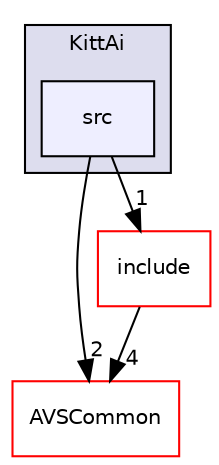 digraph "/avs-cpp-sdk-tools/cm/autoCM_publicRepo/avs-device-sdk/KWD/KittAi/src" {
  compound=true
  node [ fontsize="10", fontname="Helvetica"];
  edge [ labelfontsize="10", labelfontname="Helvetica"];
  subgraph clusterdir_07f50320bebe2b4870f5c0b96b76b257 {
    graph [ bgcolor="#ddddee", pencolor="black", label="KittAi" fontname="Helvetica", fontsize="10", URL="dir_07f50320bebe2b4870f5c0b96b76b257.html"]
  dir_499e7ac8acecf2eeebbbfd18882b6fc2 [shape=box, label="src", style="filled", fillcolor="#eeeeff", pencolor="black", URL="dir_499e7ac8acecf2eeebbbfd18882b6fc2.html"];
  }
  dir_13e65effb2bde530b17b3d5eefcd0266 [shape=box label="AVSCommon" fillcolor="white" style="filled" color="red" URL="dir_13e65effb2bde530b17b3d5eefcd0266.html"];
  dir_729485d88e0eb81a3a496bdd4eb780b4 [shape=box label="include" fillcolor="white" style="filled" color="red" URL="dir_729485d88e0eb81a3a496bdd4eb780b4.html"];
  dir_729485d88e0eb81a3a496bdd4eb780b4->dir_13e65effb2bde530b17b3d5eefcd0266 [headlabel="4", labeldistance=1.5 headhref="dir_000213_000009.html"];
  dir_499e7ac8acecf2eeebbbfd18882b6fc2->dir_13e65effb2bde530b17b3d5eefcd0266 [headlabel="2", labeldistance=1.5 headhref="dir_000215_000009.html"];
  dir_499e7ac8acecf2eeebbbfd18882b6fc2->dir_729485d88e0eb81a3a496bdd4eb780b4 [headlabel="1", labeldistance=1.5 headhref="dir_000215_000213.html"];
}
